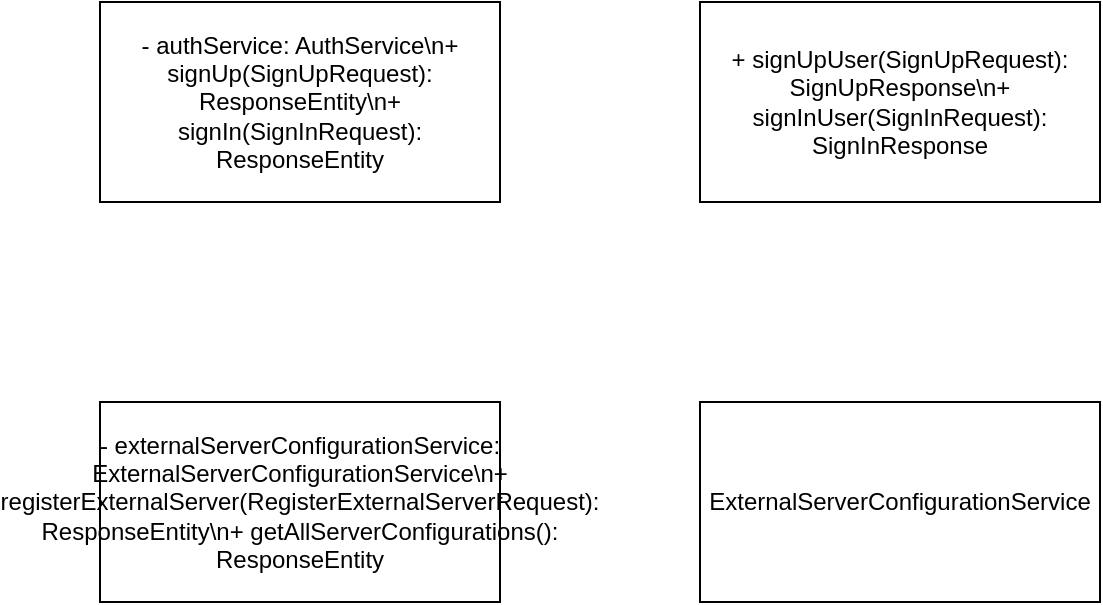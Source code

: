 <mxfile>
  <diagram name="Class Diagram">
    <mxGraphModel dx="1000" dy="1000" grid="1" gridSize="10" guides="1" tooltips="1" connect="1" arrows="1" fold="1" page="1" pageScale="1" pageWidth="827" pageHeight="1169" math="0" shadow="0">
      <root>
        <mxCell id="0" />
        <mxCell id="1" parent="0" />

        <!-- Controllers -->
        <mxCell id="2" value="AuthController" style="shape=rectangle;whiteSpace=wrap;html=1;" vertex="1" parent="1">
          <mxGeometry x="100" y="100" width="200" height="100" as="geometry" />
        </mxCell>
        <mxCell id="3" value="- authService: AuthService\n+ signUp(SignUpRequest): ResponseEntity\n+ signIn(SignInRequest): ResponseEntity" style="shape=rectangle;whiteSpace=wrap;html=1;" vertex="1" parent="2">
          <mxGeometry x="0" y="0" width="200" height="100" as="geometry" />
        </mxCell>

        <mxCell id="4" value="ExternalServerConfigurationController" style="shape=rectangle;whiteSpace=wrap;html=1;" vertex="1" parent="1">
          <mxGeometry x="100" y="300" width="200" height="100" as="geometry" />
        </mxCell>
        <mxCell id="5" value="- externalServerConfigurationService: ExternalServerConfigurationService\n+ registerExternalServer(RegisterExternalServerRequest): ResponseEntity\n+ getAllServerConfigurations(): ResponseEntity" style="shape=rectangle;whiteSpace=wrap;html=1;" vertex="1" parent="4">
          <mxGeometry x="0" y="0" width="200" height="100" as="geometry" />
        </mxCell>

        <!-- Services -->
        <mxCell id="6" value="AuthService" style="shape=rectangle;whiteSpace=wrap;html=1;" vertex="1" parent="1">
          <mxGeometry x="400" y="100" width="200" height="100" as="geometry" />
        </mxCell>
        <mxCell id="7" value="+ signUpUser(SignUpRequest): SignUpResponse\n+ signInUser(SignInRequest): SignInResponse" style="shape=rectangle;whiteSpace=wrap;html=1;" vertex="1" parent="6">
          <mxGeometry x="0" y="0" width="200" height="100" as="geometry" />
        </mxCell>

        <mxCell id="8" value="ExternalServerConfigurationService" style="shape=rectangle;whiteSpace=wrap;html=1;" vertex="1" parent="1">
          <mxGeometry x="400" y="300" width="200" height="100" as="geometry" />
        </mxCell>
        <mxCell id="9" value="+ registerExternalServer(RegisterExternalServerRequest): void\n+ listExternalServers(): List<ExternalServerStatusResponse>" style="shape=rectangle;whiteSpace=wrap;html=1;" vertex="1" parent="8">
          <mxGeometry x="0" y="0" width="200" height="100" as="geometry" />
        </mxCell>

        <!-- Repositories -->
        <mxCell id="10" value="UserRepository" style="shape=rectangle;whiteSpace=wrap;html=1;" vertex="1" parent="1">
          <mxGeometry x="700" y="100" width="200" height="100" as="geometry" />
        </mxCell>
        <mxCell id="11" value="+ findByEmail(String): Optional<User>\n+ existsByEmail(String): boolean" style="shape=rectangle;whiteSpace=wrap;html=1;" vertex="1" parent="10">
          <mxGeometry x="0" y="0" width="200" height="100" as="geometry" />
        </mxCell>

        <mxCell id="12" value="NewsRepository" style="shape=rectangle;whiteSpace=wrap;html=1;" vertex="1" parent="1">
          <mxGeometry x="700" y="300" width="200" height="100" as="geometry" />
        </mxCell>
        <mxCell id="13" value="+ findAllByPublishedAt(LocalDate): List<News>\n+ findAllByPublishedAtBetween(LocalDate, LocalDate): List<News>" style="shape=rectangle;whiteSpace=wrap;html=1;" vertex="1" parent="12">
          <mxGeometry x="0" y="0" width="200" height="100" as="geometry" />
        </mxCell>

        <!-- Relationships -->
        <mxCell id="14" edge="1" source="2" target="6" parent="1">
          <mxGeometry relative="1" as="geometry" />
        </mxCell>
        <mxCell id="15" edge="1" source="4" target="8" parent="1">
          <mxGeometry relative="1" as="geometry" />
        </mxCell>
        <mxCell id="16" edge="1" source="6" target="10" parent="1">
          <mxGeometry relative="1" as="geometry" />
        </mxCell>
        <mxCell id="17" edge="1" source="8" target="12" parent="1">
          <mxGeometry relative="1" as="geometry" />
        </mxCell>

        <!-- Repeat for other classes and relationships -->
      </root>
    </mxGraphModel>
  </diagram>
</mxfile>
